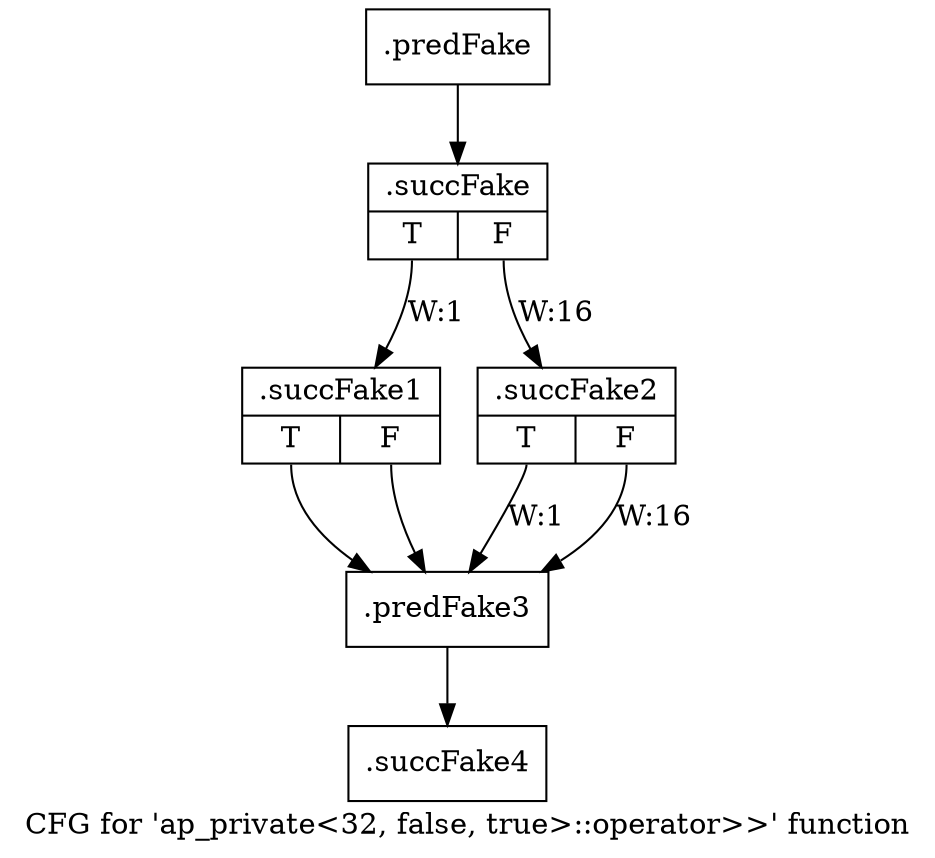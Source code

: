 digraph "CFG for 'ap_private\<32, false, true\>::operator\>\>' function" {
	label="CFG for 'ap_private\<32, false, true\>::operator\>\>' function";

	Node0x5d84ee0 [shape=record,filename="",linenumber="",label="{.predFake}"];
	Node0x5d84ee0 -> Node0x6286420[ callList="" memoryops="" filename="/mnt/xilinx/Vitis_HLS/2021.2/include/etc/ap_private.h" execusionnum="15"];
	Node0x6286420 [shape=record,filename="/mnt/xilinx/Vitis_HLS/2021.2/include/etc/ap_private.h",linenumber="2632",label="{.succFake|{<s0>T|<s1>F}}"];
	Node0x6286420:s0 -> Node0x6286470[label="W:1" callList="" memoryops="" filename="/mnt/xilinx/Vitis_HLS/2021.2/include/etc/ap_private.h" execusionnum="0"];
	Node0x6286420:s1 -> Node0x62864c0[label="W:16" callList="" memoryops="" filename="/mnt/xilinx/Vitis_HLS/2021.2/include/etc/ap_private.h" execusionnum="15"];
	Node0x6286470 [shape=record,filename="/mnt/xilinx/Vitis_HLS/2021.2/include/etc/ap_private.h",linenumber="2632",label="{.succFake1|{<s0>T|<s1>F}}"];
	Node0x6286470:s0 -> Node0x5d85110[ callList="" memoryops="" filename="/mnt/xilinx/Vitis_HLS/2021.2/include/etc/ap_private.h" execusionnum="0"];
	Node0x6286470:s1 -> Node0x5d85110[ callList="" memoryops="" filename="/mnt/xilinx/Vitis_HLS/2021.2/include/etc/ap_private.h" execusionnum="0"];
	Node0x62864c0 [shape=record,filename="/mnt/xilinx/Vitis_HLS/2021.2/include/etc/ap_private.h",linenumber="2632",label="{.succFake2|{<s0>T|<s1>F}}"];
	Node0x62864c0:s0 -> Node0x5d85110[label="W:1" callList="" memoryops="" filename="/mnt/xilinx/Vitis_HLS/2021.2/include/etc/ap_private.h" execusionnum="0"];
	Node0x62864c0:s1 -> Node0x5d85110[label="W:16" callList="" memoryops="" filename="/mnt/xilinx/Vitis_HLS/2021.2/include/etc/ap_private.h" execusionnum="15"];
	Node0x5d85110 [shape=record,filename="/mnt/xilinx/Vitis_HLS/2021.2/include/etc/ap_private.h",linenumber="2632",label="{.predFake3}"];
	Node0x5d85110 -> Node0x62865c0[ callList="" memoryops="" filename="/mnt/xilinx/Vitis_HLS/2021.2/include/etc/ap_private.h" execusionnum="15"];
	Node0x62865c0 [shape=record,filename="/mnt/xilinx/Vitis_HLS/2021.2/include/etc/ap_private.h",linenumber="2632",label="{.succFake4}"];
}
